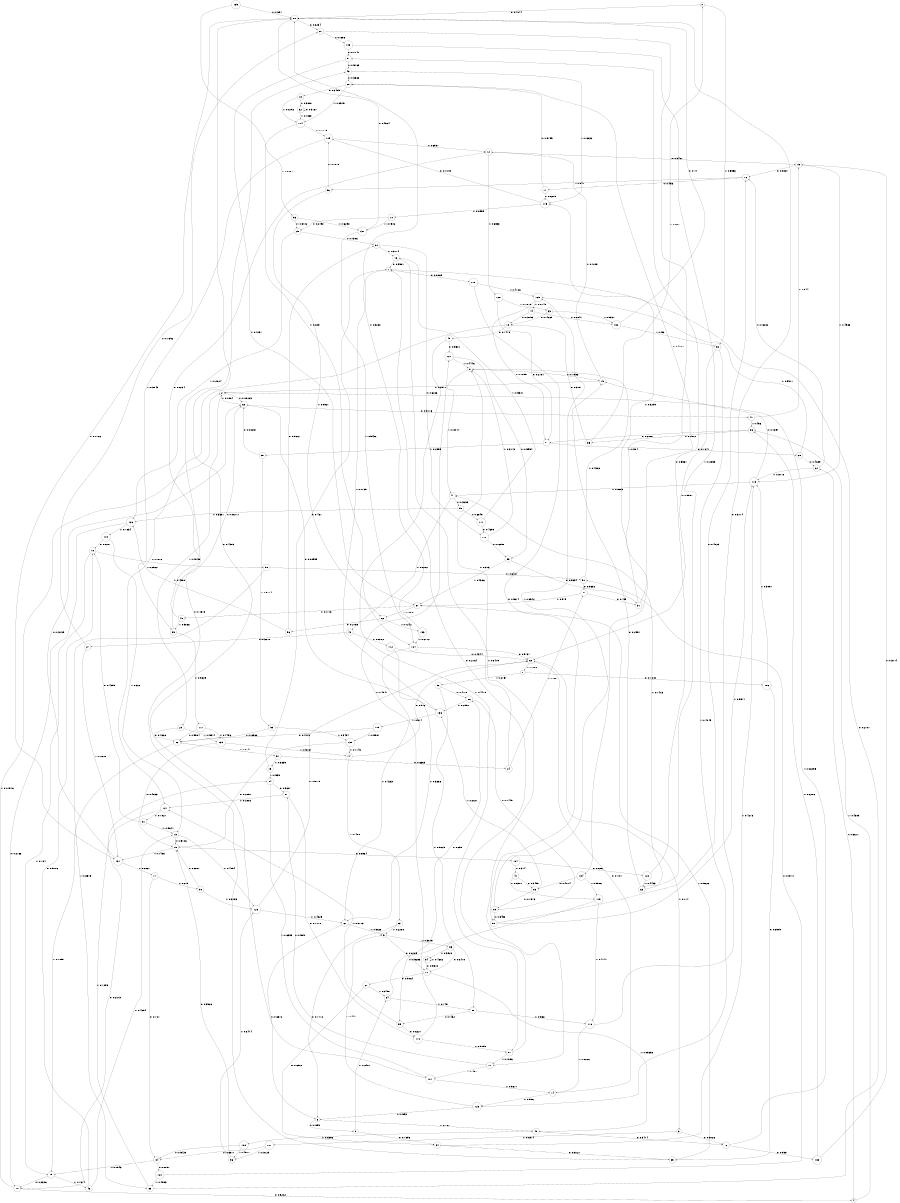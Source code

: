 digraph "ch25concat_phase3_L8" {
size = "6,8.5";
ratio = "fill";
node [shape = circle];
node [fontsize = 24];
edge [fontsize = 24];
0 -> 80 [label = "0: 0.4044   "];
0 -> 52 [label = "1: 0.5956   "];
1 -> 106 [label = "0: 0.7243   "];
1 -> 92 [label = "1: 0.2757   "];
2 -> 68 [label = "0: 0.08023  "];
2 -> 29 [label = "1: 0.9198   "];
3 -> 72 [label = "0: 0.3026   "];
3 -> 101 [label = "1: 0.6974   "];
4 -> 22 [label = "0: 0.5611   "];
4 -> 86 [label = "1: 0.4389   "];
5 -> 71 [label = "0: 0.6185   "];
5 -> 66 [label = "1: 0.3815   "];
6 -> 9 [label = "0: 0.899    "];
6 -> 45 [label = "1: 0.101    "];
7 -> 118 [label = "0: 0.8265   "];
7 -> 136 [label = "1: 0.1735   "];
8 -> 19 [label = "0: 0.1956   "];
8 -> 41 [label = "1: 0.8044   "];
9 -> 54 [label = "0: 0.7593   "];
9 -> 64 [label = "1: 0.2407   "];
10 -> 25 [label = "0: 0.2498   "];
10 -> 131 [label = "1: 0.7502   "];
11 -> 88 [label = "0: 0.3795   "];
11 -> 115 [label = "1: 0.6205   "];
12 -> 75 [label = "0: 0.3467   "];
12 -> 128 [label = "1: 0.6533   "];
13 -> 32 [label = "0: 0.3808   "];
13 -> 114 [label = "1: 0.6192   "];
14 -> 69 [label = "0: 0.404    "];
14 -> 123 [label = "1: 0.596    "];
15 -> 7 [label = "0: 0.461    "];
15 -> 94 [label = "1: 0.539    "];
16 -> 7 [label = "0: 0.3581   "];
16 -> 77 [label = "1: 0.6419   "];
17 -> 84 [label = "0: 0.721    "];
17 -> 98 [label = "1: 0.279    "];
18 -> 49 [label = "0: 0.7478   "];
18 -> 127 [label = "1: 0.2522   "];
19 -> 12 [label = "0: 0.7029   "];
19 -> 2 [label = "1: 0.2971   "];
20 -> 103 [label = "0: 0.696    "];
20 -> 134 [label = "1: 0.304    "];
21 -> 110 [label = "0: 0.7118   "];
21 -> 127 [label = "1: 0.2882   "];
22 -> 76 [label = "0: 0.6282   "];
22 -> 113 [label = "1: 0.3718   "];
23 -> 6 [label = "0: 0.7712   "];
23 -> 5 [label = "1: 0.2288   "];
24 -> 91 [label = "0: 0.687    "];
24 -> 8 [label = "1: 0.313    "];
25 -> 60 [label = "0: 0.7396   "];
25 -> 126 [label = "1: 0.2604   "];
26 -> 89 [label = "0: 0.7449   "];
26 -> 136 [label = "1: 0.2551   "];
27 -> 20 [label = "0: 0.7392   "];
27 -> 137 [label = "1: 0.2608   "];
28 -> 22 [label = "0: 0.4689   "];
28 -> 129 [label = "1: 0.5311   "];
29 -> 82 [label = "0: 0.4626   "];
29 -> 139 [label = "1: 0.5374   "];
30 -> 55 [label = "0: 0.432    "];
30 -> 116 [label = "1: 0.568    "];
31 -> 88 [label = "0: 0.4701   "];
31 -> 115 [label = "1: 0.5299   "];
32 -> 32 [label = "0: 0.5167   "];
32 -> 114 [label = "1: 0.4833   "];
33 -> 18 [label = "0: 0.4669   "];
33 -> 132 [label = "1: 0.5331   "];
34 -> 71 [label = "0: 0.5318   "];
34 -> 34 [label = "1: 0.4682   "];
35 -> 43 [label = "0: 0.4378   "];
35 -> 37 [label = "1: 0.5622   "];
36 -> 105 [label = "0: 0.1079   "];
36 -> 62 [label = "1: 0.8921   "];
37 -> 48 [label = "0: 0.1113   "];
37 -> 62 [label = "1: 0.8887   "];
38 -> 68 [label = "0: 0.08257  "];
38 -> 99 [label = "1: 0.9174   "];
39 -> 68 [label = "0: 0.06711  "];
39 -> 117 [label = "1: 0.9329   "];
40 -> 83 [label = "0: 0.3499   "];
40 -> 119 [label = "1: 0.6501   "];
41 -> 59 [label = "0: 0.3233   "];
41 -> 42 [label = "1: 0.6767   "];
42 -> 27 [label = "0: 0.3218   "];
42 -> 112 [label = "1: 0.6782   "];
43 -> 88 [label = "0: 0.3368   "];
43 -> 115 [label = "1: 0.6632   "];
44 -> 18 [label = "0: 0.3153   "];
44 -> 132 [label = "1: 0.6847   "];
45 -> 72 [label = "0: 0.3414   "];
45 -> 108 [label = "1: 0.6586   "];
46 -> 78 [label = "0: 0.5706   "];
46 -> 73 [label = "1: 0.4294   "];
47 -> 75 [label = "0: 0.544    "];
47 -> 86 [label = "1: 0.456    "];
48 -> 12 [label = "0: 0.6134   "];
48 -> 39 [label = "1: 0.3866   "];
49 -> 121 [label = "0: 0.5521   "];
49 -> 87 [label = "1: 0.4479   "];
50 -> 91 [label = "0: 0.5632   "];
50 -> 8 [label = "1: 0.4368   "];
51 -> 43 [label = "0: 0.5763   "];
51 -> 37 [label = "1: 0.4237   "];
52 -> 69 [label = "0: 0.5951   "];
52 -> 123 [label = "1: 0.4049   "];
53 -> 31 [label = "0: 0.5634   "];
53 -> 37 [label = "1: 0.4366   "];
54 -> 35 [label = "0: 0.5727   "];
54 -> 113 [label = "1: 0.4273   "];
55 -> 110 [label = "0: 0.6227   "];
55 -> 127 [label = "1: 0.3773   "];
56 -> 60 [label = "0: 0.5612   "];
56 -> 126 [label = "1: 0.4388   "];
57 -> 24 [label = "0: 0.6365   "];
57 -> 15 [label = "1: 0.3635   "];
58 -> 50 [label = "0: 0.6421   "];
58 -> 65 [label = "1: 0.3579   "];
59 -> 111 [label = "0: 0.6349   "];
59 -> 126 [label = "1: 0.3651   "];
60 -> 102 [label = "0: 0.6226   "];
60 -> 16 [label = "1: 0.3774   "];
61 -> 54 [label = "0: 0.6502   "];
61 -> 64 [label = "1: 0.3498   "];
62 -> 56 [label = "0: 0.2758   "];
62 -> 133 [label = "1: 0.7242   "];
63 -> 19 [label = "0: 0.2597   "];
63 -> 41 [label = "1: 0.7403   "];
64 -> 26 [label = "0: 0.255    "];
64 -> 30 [label = "1: 0.745    "];
65 -> 7 [label = "0: 0.2707   "];
65 -> 94 [label = "1: 0.7293   "];
66 -> 71 [label = "0: 0.6478   "];
66 -> 34 [label = "1: 0.3522   "];
67 -> 6 [label = "0: 0.6372   "];
67 -> 5 [label = "1: 0.3628   "];
68 -> 47 [label = "0: 0.9116   "];
68 -> 2 [label = "1: 0.0884   "];
69 -> 1 [label = "0: 0.886    "];
69 -> 3 [label = "1: 0.114    "];
70 -> 4 [label = "0: 0.9202   "];
70 -> 2 [label = "1: 0.07976  "];
71 -> 61 [label = "0: 0.9064   "];
71 -> 45 [label = "1: 0.09358  "];
72 -> 138 [label = "0: 0.939    "];
72 -> 2 [label = "1: 0.06095  "];
73 -> 79 [label = "0: 0.5106   "];
73 -> 125 [label = "1: 0.4894   "];
74 -> 69 [label = "0: 0.512    "];
74 -> 23 [label = "1: 0.488    "];
75 -> 76 [label = "0: 0.5037   "];
75 -> 113 [label = "1: 0.4963   "];
76 -> 11 [label = "0: 0.453    "];
76 -> 36 [label = "1: 0.547    "];
77 -> 21 [label = "0: 0.509    "];
77 -> 107 [label = "1: 0.491    "];
78 -> 58 [label = "0: 0.816    "];
78 -> 85 [label = "1: 0.184    "];
79 -> 104 [label = "0: 0.8564   "];
79 -> 137 [label = "1: 0.1436   "];
80 -> 20 [label = "0: 0.8234   "];
80 -> 137 [label = "1: 0.1766   "];
81 -> 28 [label = "0: 0.7641   "];
81 -> 38 [label = "1: 0.2359   "];
82 -> 57 [label = "0: 0.8141   "];
82 -> 85 [label = "1: 0.1859   "];
83 -> 89 [label = "0: 0.7973   "];
83 -> 136 [label = "1: 0.2027   "];
84 -> 120 [label = "0: 0.8057   "];
84 -> 85 [label = "1: 0.1943   "];
85 -> 70 [label = "0: 0.2326   "];
85 -> 46 [label = "1: 0.7674   "];
86 -> 81 [label = "0: 0.2088   "];
86 -> 95 [label = "1: 0.7912   "];
87 -> 7 [label = "0: 0.2164   "];
87 -> 77 [label = "1: 0.7836   "];
88 -> 13 [label = "0: 0.3485   "];
88 -> 114 [label = "1: 0.6515   "];
89 -> 90 [label = "0: 0.3458   "];
89 -> 129 [label = "1: 0.6542   "];
90 -> 76 [label = "0: 0.4023   "];
90 -> 113 [label = "1: 0.5977   "];
91 -> 31 [label = "0: 0.425    "];
91 -> 37 [label = "1: 0.575    "];
92 -> 26 [label = "0: 0.4175   "];
92 -> 30 [label = "1: 0.5825   "];
93 -> 25 [label = "0: 0.3702   "];
93 -> 131 [label = "1: 0.6298   "];
94 -> 21 [label = "0: 0.3607   "];
94 -> 107 [label = "1: 0.6393   "];
95 -> 18 [label = "0: 0.379    "];
95 -> 0 [label = "1: 0.621    "];
96 -> 79 [label = "0: 0.3526   "];
96 -> 125 [label = "1: 0.6474   "];
97 -> 78 [label = "0: 0.4359   "];
97 -> 73 [label = "1: 0.5641   "];
98 -> 79 [label = "0: 0.6807   "];
98 -> 125 [label = "1: 0.3193   "];
99 -> 82 [label = "0: 0.6566   "];
99 -> 130 [label = "1: 0.3434   "];
100 -> 78 [label = "0: 0.678    "];
100 -> 73 [label = "1: 0.322    "];
101 -> 84 [label = "0: 0.6871   "];
101 -> 96 [label = "1: 0.3129   "];
102 -> 53 [label = "0: 0.6858   "];
102 -> 8 [label = "1: 0.3142   "];
103 -> 51 [label = "0: 0.7147   "];
103 -> 63 [label = "1: 0.2853   "];
104 -> 122 [label = "0: 0.686    "];
104 -> 40 [label = "1: 0.314    "];
105 -> 12 [label = "0: 0.6957   "];
105 -> 39 [label = "1: 0.3043   "];
106 -> 35 [label = "0: 0.6909   "];
106 -> 113 [label = "1: 0.3091   "];
107 -> 80 [label = "0: 0.4383   "];
107 -> 14 [label = "1: 0.5617   "];
108 -> 84 [label = "0: 0.5429   "];
108 -> 96 [label = "1: 0.4571   "];
109 -> 82 [label = "0: 0.4013   "];
109 -> 130 [label = "1: 0.5987   "];
110 -> 121 [label = "0: 0.4941   "];
110 -> 87 [label = "1: 0.5059   "];
111 -> 102 [label = "0: 0.4699   "];
111 -> 16 [label = "1: 0.5301   "];
112 -> 69 [label = "0: 0.4344   "];
112 -> 67 [label = "1: 0.5656   "];
113 -> 19 [label = "0: 0.1397   "];
113 -> 41 [label = "1: 0.8603   "];
114 -> 105 [label = "0: 0.1119   "];
114 -> 93 [label = "1: 0.8881   "];
115 -> 105 [label = "0: 0.1045   "];
115 -> 10 [label = "1: 0.8955   "];
116 -> 80 [label = "0: 0.3174   "];
116 -> 14 [label = "1: 0.6826   "];
117 -> 82 [label = "0: 0.5504   "];
117 -> 139 [label = "1: 0.4496   "];
118 -> 90 [label = "0: 0.5274   "];
118 -> 129 [label = "1: 0.4726   "];
119 -> 55 [label = "0: 0.5253   "];
119 -> 116 [label = "1: 0.4747   "];
120 -> 50 [label = "0: 0.5417   "];
120 -> 65 [label = "1: 0.4583   "];
121 -> 53 [label = "0: 0.5554   "];
121 -> 8 [label = "1: 0.4446   "];
122 -> 51 [label = "0: 0.5567   "];
122 -> 63 [label = "1: 0.4433   "];
123 -> 6 [label = "0: 0.553    "];
123 -> 5 [label = "1: 0.447    "];
124 -> 69 [label = "0: 0.5737   "];
124 -> 67 [label = "1: 0.4263   "];
125 -> 69 [label = "0: 0.5175   "];
125 -> 67 [label = "1: 0.4825   "];
126 -> 70 [label = "0: 0.2166   "];
126 -> 100 [label = "1: 0.7834   "];
127 -> 70 [label = "0: 0.2073   "];
127 -> 97 [label = "1: 0.7927   "];
128 -> 81 [label = "0: 0.2181   "];
128 -> 33 [label = "1: 0.7819   "];
129 -> 81 [label = "0: 0.1855   "];
129 -> 44 [label = "1: 0.8145   "];
130 -> 79 [label = "0: 0.2857   "];
130 -> 74 [label = "1: 0.7143   "];
131 -> 80 [label = "0: 0.4564   "];
131 -> 124 [label = "1: 0.5436   "];
132 -> 80 [label = "0: 0.44     "];
132 -> 52 [label = "1: 0.56     "];
133 -> 80 [label = "0: 0.3288   "];
133 -> 124 [label = "1: 0.6712   "];
134 -> 83 [label = "0: 0.4014   "];
134 -> 119 [label = "1: 0.5986   "];
135 -> 80 [label = "0: 0.391    "];
135 -> 124 [label = "1: 0.609    "];
136 -> 68 [label = "0: 0.08599  "];
136 -> 109 [label = "1: 0.914    "];
137 -> 68 [label = "0: 0.3139   "];
137 -> 17 [label = "1: 0.6861   "];
138 -> 75 [label = "0: 0.3714   "];
138 -> 86 [label = "1: 0.6286   "];
139 -> 79 [label = "0: 0.4833   "];
139 -> 74 [label = "1: 0.5167   "];
}